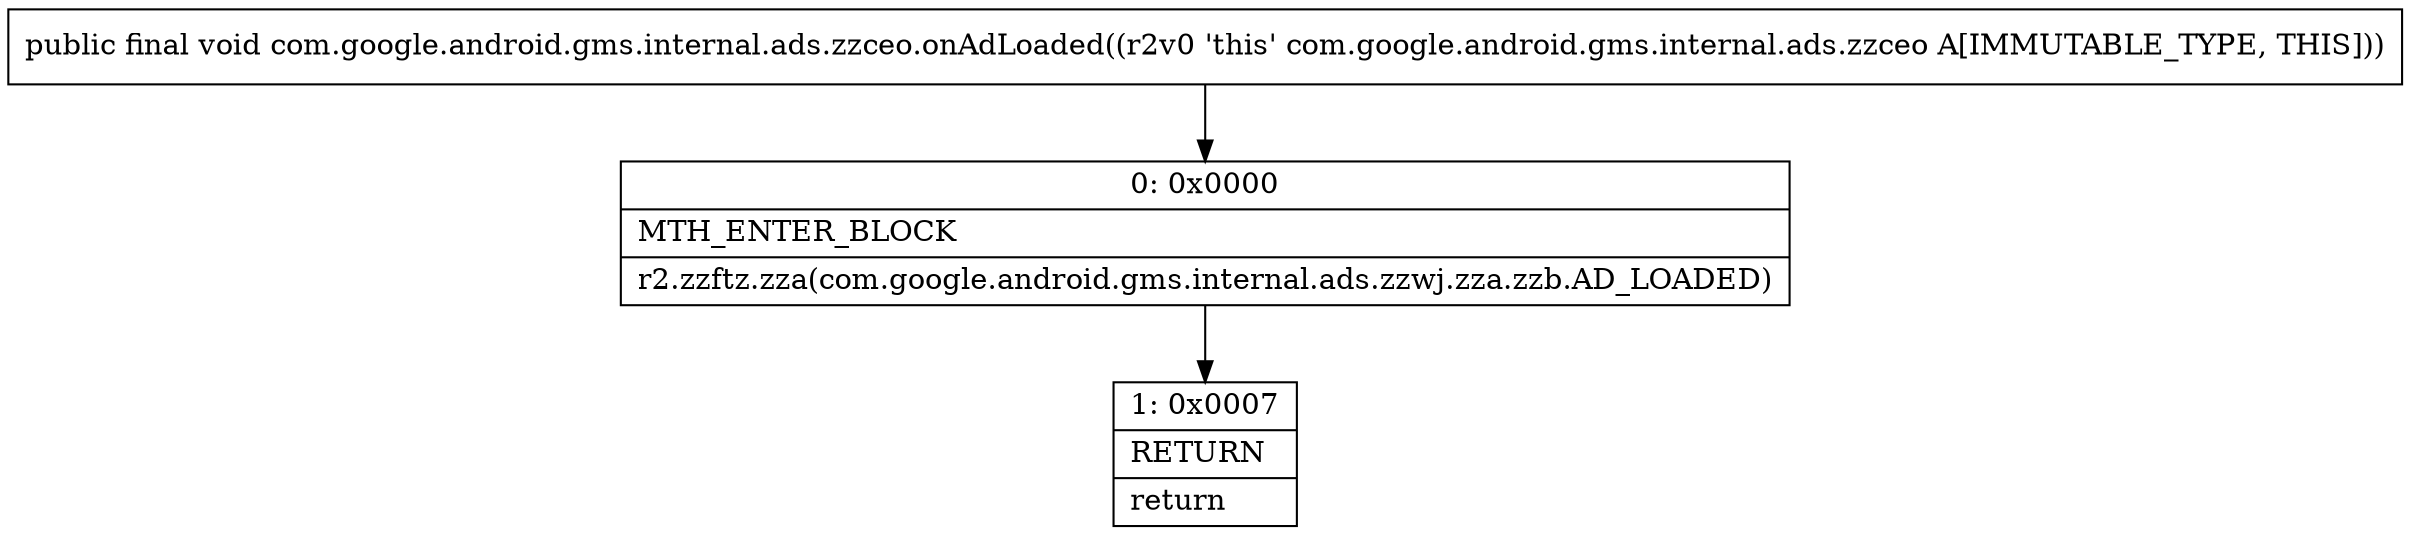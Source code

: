 digraph "CFG forcom.google.android.gms.internal.ads.zzceo.onAdLoaded()V" {
Node_0 [shape=record,label="{0\:\ 0x0000|MTH_ENTER_BLOCK\l|r2.zzftz.zza(com.google.android.gms.internal.ads.zzwj.zza.zzb.AD_LOADED)\l}"];
Node_1 [shape=record,label="{1\:\ 0x0007|RETURN\l|return\l}"];
MethodNode[shape=record,label="{public final void com.google.android.gms.internal.ads.zzceo.onAdLoaded((r2v0 'this' com.google.android.gms.internal.ads.zzceo A[IMMUTABLE_TYPE, THIS])) }"];
MethodNode -> Node_0;
Node_0 -> Node_1;
}

